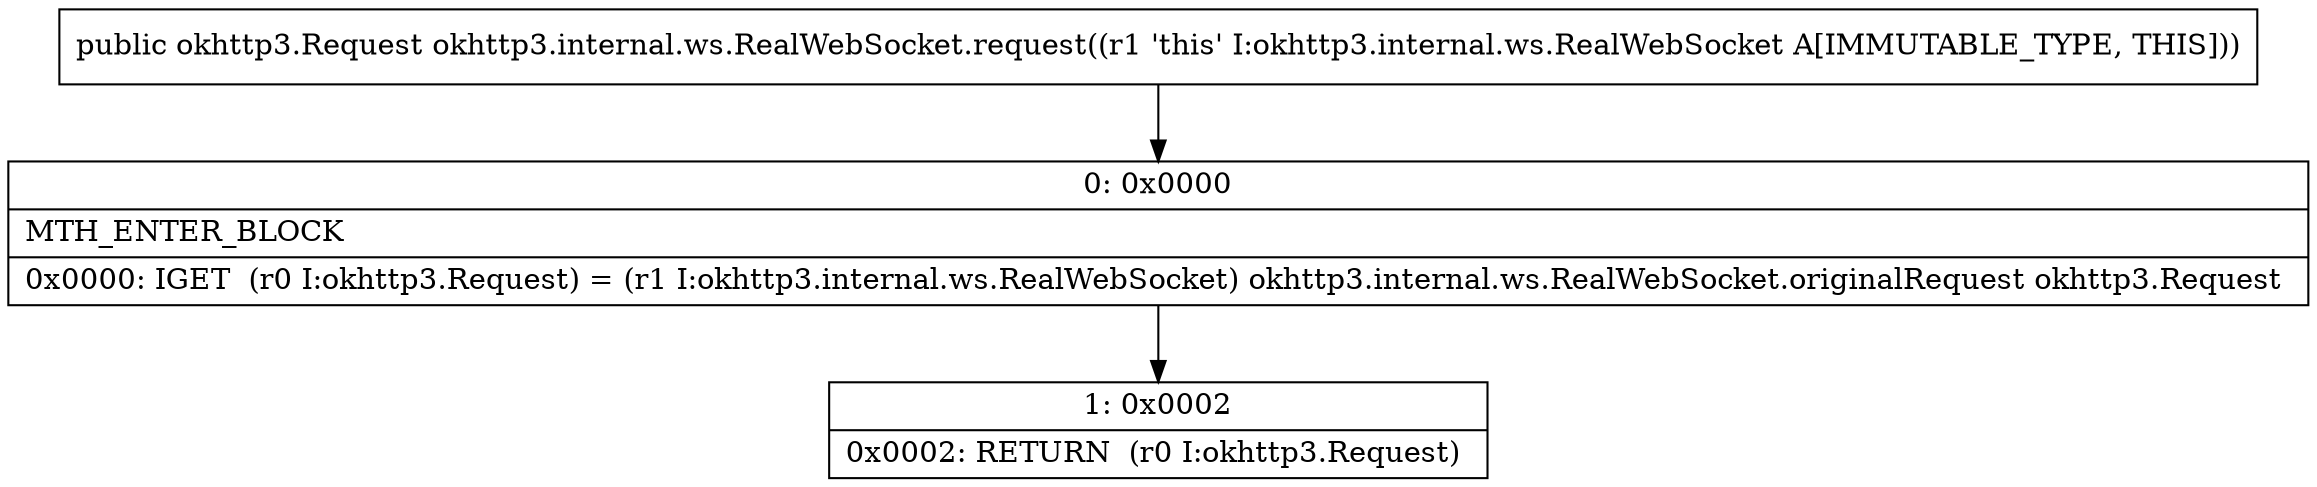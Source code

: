 digraph "CFG forokhttp3.internal.ws.RealWebSocket.request()Lokhttp3\/Request;" {
Node_0 [shape=record,label="{0\:\ 0x0000|MTH_ENTER_BLOCK\l|0x0000: IGET  (r0 I:okhttp3.Request) = (r1 I:okhttp3.internal.ws.RealWebSocket) okhttp3.internal.ws.RealWebSocket.originalRequest okhttp3.Request \l}"];
Node_1 [shape=record,label="{1\:\ 0x0002|0x0002: RETURN  (r0 I:okhttp3.Request) \l}"];
MethodNode[shape=record,label="{public okhttp3.Request okhttp3.internal.ws.RealWebSocket.request((r1 'this' I:okhttp3.internal.ws.RealWebSocket A[IMMUTABLE_TYPE, THIS])) }"];
MethodNode -> Node_0;
Node_0 -> Node_1;
}

